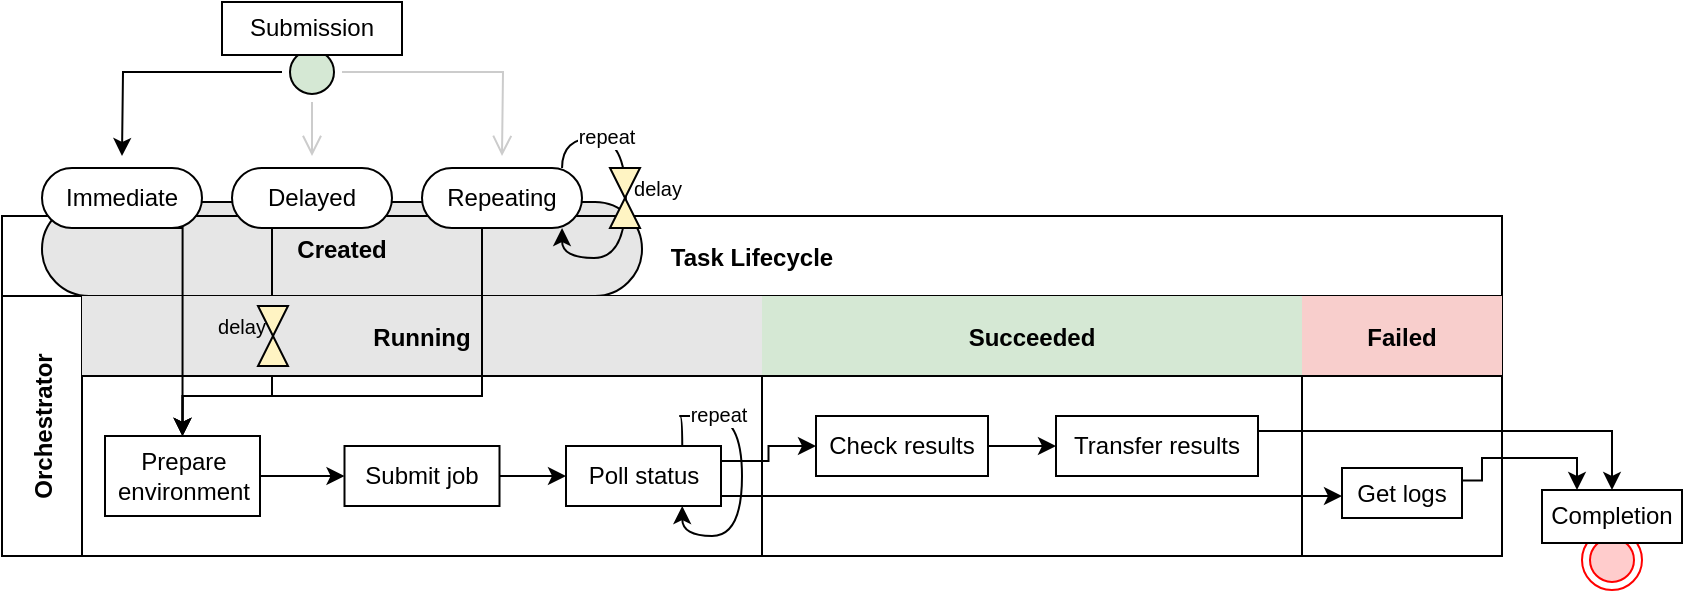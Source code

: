 <mxfile version="19.0.3" type="device"><diagram id="kgpKYQtTHZ0yAKxKKP6v" name="Page-1"><mxGraphModel dx="1876" dy="1672" grid="1" gridSize="10" guides="1" tooltips="1" connect="1" arrows="1" fold="1" page="1" pageScale="1" pageWidth="850" pageHeight="1100" math="0" shadow="0"><root><mxCell id="0"/><mxCell id="1" parent="0"/><mxCell id="FOJv46tnFQZvPHVL2UJ4-70" value="" style="ellipse;html=1;shape=endState;fillColor=#FFCCCC;strokeColor=#ff0000;fontSize=10;" parent="1" vertex="1"><mxGeometry x="740" y="227" width="30" height="30" as="geometry"/></mxCell><mxCell id="FOJv46tnFQZvPHVL2UJ4-9" value="&lt;b&gt;Created&lt;/b&gt;" style="rounded=1;whiteSpace=wrap;html=1;arcSize=50;fillColor=#E6E6E6;" parent="1" vertex="1"><mxGeometry x="-30" y="63" width="300" height="47" as="geometry"/></mxCell><mxCell id="FOJv46tnFQZvPHVL2UJ4-3" style="edgeStyle=orthogonalEdgeStyle;rounded=0;orthogonalLoop=1;jettySize=auto;html=1;exitX=0.25;exitY=1;exitDx=0;exitDy=0;entryX=0.5;entryY=0;entryDx=0;entryDy=0;" parent="1" source="3nuBFxr9cyL0pnOWT2aG-6" target="3nuBFxr9cyL0pnOWT2aG-7" edge="1"><mxGeometry relative="1" as="geometry"><Array as="points"><mxPoint x="85" y="160"/><mxPoint x="40" y="160"/></Array></mxGeometry></mxCell><mxCell id="3nuBFxr9cyL0pnOWT2aG-1" value="Task Lifecycle" style="shape=table;childLayout=tableLayout;startSize=40;collapsible=0;recursiveResize=0;expand=0;fillColor=none;fontStyle=1" parent="1" vertex="1"><mxGeometry x="-50" y="70" width="750" height="170" as="geometry"/></mxCell><mxCell id="3nuBFxr9cyL0pnOWT2aG-3" value="Orchestrator" style="shape=tableRow;horizontal=0;swimlaneHead=0;swimlaneBody=0;top=0;left=0;bottom=0;right=0;fillColor=none;points=[[0,0.5],[1,0.5]];portConstraint=eastwest;startSize=40;collapsible=0;recursiveResize=0;expand=0;fontStyle=1;" parent="3nuBFxr9cyL0pnOWT2aG-1" vertex="1"><mxGeometry y="40" width="750" height="130" as="geometry"/></mxCell><mxCell id="3nuBFxr9cyL0pnOWT2aG-4" value="Running" style="swimlane;swimlaneHead=0;swimlaneBody=0;connectable=0;fillColor=#E6E6E6;startSize=40;collapsible=0;recursiveResize=0;expand=0;fontStyle=1;" parent="3nuBFxr9cyL0pnOWT2aG-3" vertex="1"><mxGeometry x="40" width="340" height="130" as="geometry"><mxRectangle width="340" height="130" as="alternateBounds"/></mxGeometry></mxCell><mxCell id="FOJv46tnFQZvPHVL2UJ4-23" style="edgeStyle=orthogonalEdgeStyle;rounded=0;orthogonalLoop=1;jettySize=auto;html=1;exitX=1;exitY=0.5;exitDx=0;exitDy=0;entryX=0;entryY=0.5;entryDx=0;entryDy=0;fontSize=10;" parent="3nuBFxr9cyL0pnOWT2aG-4" source="3nuBFxr9cyL0pnOWT2aG-7" target="FOJv46tnFQZvPHVL2UJ4-22" edge="1"><mxGeometry relative="1" as="geometry"/></mxCell><mxCell id="3nuBFxr9cyL0pnOWT2aG-7" value="Prepare environment" style="rounded=0;whiteSpace=wrap;html=1;" parent="3nuBFxr9cyL0pnOWT2aG-4" vertex="1"><mxGeometry x="11.5" y="70" width="77.5" height="40" as="geometry"/></mxCell><mxCell id="FOJv46tnFQZvPHVL2UJ4-27" style="edgeStyle=orthogonalEdgeStyle;rounded=0;orthogonalLoop=1;jettySize=auto;html=1;exitX=1;exitY=0.5;exitDx=0;exitDy=0;entryX=0;entryY=0.5;entryDx=0;entryDy=0;fontSize=10;" parent="3nuBFxr9cyL0pnOWT2aG-4" source="FOJv46tnFQZvPHVL2UJ4-22" target="FOJv46tnFQZvPHVL2UJ4-26" edge="1"><mxGeometry relative="1" as="geometry"/></mxCell><mxCell id="FOJv46tnFQZvPHVL2UJ4-22" value="Submit job" style="rounded=0;whiteSpace=wrap;html=1;" parent="3nuBFxr9cyL0pnOWT2aG-4" vertex="1"><mxGeometry x="131.25" y="75" width="77.5" height="30" as="geometry"/></mxCell><mxCell id="FOJv46tnFQZvPHVL2UJ4-26" value="Poll status" style="rounded=0;whiteSpace=wrap;html=1;" parent="3nuBFxr9cyL0pnOWT2aG-4" vertex="1"><mxGeometry x="242" y="75" width="77.5" height="30" as="geometry"/></mxCell><mxCell id="FOJv46tnFQZvPHVL2UJ4-28" style="edgeStyle=orthogonalEdgeStyle;rounded=0;orthogonalLoop=1;jettySize=auto;html=1;exitX=0.75;exitY=0;exitDx=0;exitDy=0;fontSize=10;curved=1;entryX=0.75;entryY=1;entryDx=0;entryDy=0;" parent="3nuBFxr9cyL0pnOWT2aG-4" source="FOJv46tnFQZvPHVL2UJ4-26" target="FOJv46tnFQZvPHVL2UJ4-26" edge="1"><mxGeometry relative="1" as="geometry"><mxPoint x="318" y="110" as="targetPoint"/><Array as="points"><mxPoint x="298" y="60"/><mxPoint x="330" y="60"/><mxPoint x="330" y="120"/><mxPoint x="298" y="120"/></Array></mxGeometry></mxCell><mxCell id="FOJv46tnFQZvPHVL2UJ4-30" value="repeat" style="edgeLabel;html=1;align=center;verticalAlign=middle;resizable=0;points=[];fontSize=10;" parent="FOJv46tnFQZvPHVL2UJ4-28" vertex="1" connectable="0"><mxGeometry x="-0.52" y="1" relative="1" as="geometry"><mxPoint as="offset"/></mxGeometry></mxCell><mxCell id="FOJv46tnFQZvPHVL2UJ4-78" value="" style="shape=collate;whiteSpace=wrap;html=1;fontSize=10;fillColor=#FFF4C3;" parent="3nuBFxr9cyL0pnOWT2aG-4" vertex="1"><mxGeometry x="88" y="5" width="15" height="30" as="geometry"/></mxCell><mxCell id="FOJv46tnFQZvPHVL2UJ4-79" value="delay" style="text;html=1;strokeColor=none;fillColor=none;align=center;verticalAlign=middle;whiteSpace=wrap;rounded=0;fontSize=10;" parent="3nuBFxr9cyL0pnOWT2aG-4" vertex="1"><mxGeometry x="60" y="10" width="40" height="10" as="geometry"/></mxCell><mxCell id="3nuBFxr9cyL0pnOWT2aG-8" value="Succeeded" style="swimlane;swimlaneHead=0;swimlaneBody=0;connectable=0;fillColor=#D5E8D4;startSize=40;collapsible=0;recursiveResize=0;expand=0;fontStyle=1;" parent="3nuBFxr9cyL0pnOWT2aG-3" vertex="1"><mxGeometry x="380" width="270" height="130" as="geometry"><mxRectangle width="270" height="130" as="alternateBounds"/></mxGeometry></mxCell><mxCell id="FOJv46tnFQZvPHVL2UJ4-47" style="edgeStyle=orthogonalEdgeStyle;rounded=0;orthogonalLoop=1;jettySize=auto;html=1;exitX=1;exitY=0.5;exitDx=0;exitDy=0;entryX=0;entryY=0.5;entryDx=0;entryDy=0;fontSize=10;" parent="3nuBFxr9cyL0pnOWT2aG-8" source="FOJv46tnFQZvPHVL2UJ4-32" target="FOJv46tnFQZvPHVL2UJ4-33" edge="1"><mxGeometry relative="1" as="geometry"><Array as="points"/></mxGeometry></mxCell><mxCell id="FOJv46tnFQZvPHVL2UJ4-32" value="Check results" style="rounded=0;whiteSpace=wrap;html=1;" parent="3nuBFxr9cyL0pnOWT2aG-8" vertex="1"><mxGeometry x="27" y="60" width="86" height="30" as="geometry"/></mxCell><mxCell id="FOJv46tnFQZvPHVL2UJ4-33" value="Transfer results" style="rounded=0;whiteSpace=wrap;html=1;" parent="3nuBFxr9cyL0pnOWT2aG-8" vertex="1"><mxGeometry x="147" y="60" width="101" height="30" as="geometry"/></mxCell><mxCell id="3nuBFxr9cyL0pnOWT2aG-11" value="Failed" style="swimlane;swimlaneHead=0;swimlaneBody=0;connectable=0;fillColor=#F8CECC;startSize=40;collapsible=0;recursiveResize=0;expand=0;fontStyle=1;" parent="3nuBFxr9cyL0pnOWT2aG-3" vertex="1"><mxGeometry x="650" width="100" height="130" as="geometry"><mxRectangle width="100" height="130" as="alternateBounds"/></mxGeometry></mxCell><mxCell id="FOJv46tnFQZvPHVL2UJ4-40" value="Get logs" style="rounded=0;whiteSpace=wrap;html=1;" parent="3nuBFxr9cyL0pnOWT2aG-11" vertex="1"><mxGeometry x="20" y="86" width="60" height="25" as="geometry"/></mxCell><mxCell id="FOJv46tnFQZvPHVL2UJ4-46" style="edgeStyle=orthogonalEdgeStyle;rounded=0;orthogonalLoop=1;jettySize=auto;html=1;exitX=1;exitY=0.25;exitDx=0;exitDy=0;entryX=0;entryY=0.5;entryDx=0;entryDy=0;fontSize=10;" parent="3nuBFxr9cyL0pnOWT2aG-3" source="FOJv46tnFQZvPHVL2UJ4-26" target="FOJv46tnFQZvPHVL2UJ4-32" edge="1"><mxGeometry relative="1" as="geometry"/></mxCell><mxCell id="FOJv46tnFQZvPHVL2UJ4-48" style="edgeStyle=orthogonalEdgeStyle;rounded=0;orthogonalLoop=1;jettySize=auto;html=1;fontSize=10;" parent="3nuBFxr9cyL0pnOWT2aG-3" edge="1"><mxGeometry relative="1" as="geometry"><mxPoint x="360" y="100" as="sourcePoint"/><mxPoint x="670" y="100" as="targetPoint"/><Array as="points"><mxPoint x="360" y="100"/></Array></mxGeometry></mxCell><mxCell id="FOJv46tnFQZvPHVL2UJ4-5" style="edgeStyle=orthogonalEdgeStyle;rounded=0;orthogonalLoop=1;jettySize=auto;html=1;exitX=0.5;exitY=1;exitDx=0;exitDy=0;entryX=0.5;entryY=0;entryDx=0;entryDy=0;" parent="1" source="FOJv46tnFQZvPHVL2UJ4-2" target="3nuBFxr9cyL0pnOWT2aG-7" edge="1"><mxGeometry relative="1" as="geometry"><Array as="points"><mxPoint x="40" y="76"/></Array></mxGeometry></mxCell><mxCell id="FOJv46tnFQZvPHVL2UJ4-1" value="Repeating" style="rounded=1;whiteSpace=wrap;html=1;arcSize=50;" parent="1" vertex="1"><mxGeometry x="160" y="46" width="80" height="30" as="geometry"/></mxCell><mxCell id="3nuBFxr9cyL0pnOWT2aG-6" value="Delayed" style="rounded=1;whiteSpace=wrap;html=1;arcSize=50;" parent="1" vertex="1"><mxGeometry x="65" y="46" width="80" height="30" as="geometry"/></mxCell><mxCell id="FOJv46tnFQZvPHVL2UJ4-2" value="Immediate" style="rounded=1;whiteSpace=wrap;html=1;arcSize=50;" parent="1" vertex="1"><mxGeometry x="-30" y="46" width="80" height="30" as="geometry"/></mxCell><mxCell id="FOJv46tnFQZvPHVL2UJ4-4" style="edgeStyle=orthogonalEdgeStyle;rounded=0;orthogonalLoop=1;jettySize=auto;html=1;exitX=0.25;exitY=1;exitDx=0;exitDy=0;entryX=0.5;entryY=0;entryDx=0;entryDy=0;" parent="1" source="FOJv46tnFQZvPHVL2UJ4-1" target="3nuBFxr9cyL0pnOWT2aG-7" edge="1"><mxGeometry relative="1" as="geometry"><Array as="points"><mxPoint x="190" y="76"/><mxPoint x="190" y="160"/><mxPoint x="40" y="160"/></Array></mxGeometry></mxCell><mxCell id="FOJv46tnFQZvPHVL2UJ4-37" value="Completion" style="rounded=0;whiteSpace=wrap;html=1;" parent="1" vertex="1"><mxGeometry x="720" y="207" width="70" height="26.5" as="geometry"/></mxCell><mxCell id="FOJv46tnFQZvPHVL2UJ4-42" style="edgeStyle=orthogonalEdgeStyle;rounded=0;orthogonalLoop=1;jettySize=auto;html=1;exitX=1;exitY=0.25;exitDx=0;exitDy=0;entryX=0.5;entryY=0;entryDx=0;entryDy=0;fontSize=10;" parent="1" source="FOJv46tnFQZvPHVL2UJ4-33" target="FOJv46tnFQZvPHVL2UJ4-37" edge="1"><mxGeometry relative="1" as="geometry"/></mxCell><mxCell id="FOJv46tnFQZvPHVL2UJ4-43" style="edgeStyle=orthogonalEdgeStyle;rounded=0;orthogonalLoop=1;jettySize=auto;html=1;exitX=1;exitY=0.25;exitDx=0;exitDy=0;entryX=0.25;entryY=0;entryDx=0;entryDy=0;fontSize=10;" parent="1" source="FOJv46tnFQZvPHVL2UJ4-40" target="FOJv46tnFQZvPHVL2UJ4-37" edge="1"><mxGeometry relative="1" as="geometry"><Array as="points"><mxPoint x="690" y="202"/><mxPoint x="690" y="191"/><mxPoint x="738" y="191"/></Array></mxGeometry></mxCell><mxCell id="FOJv46tnFQZvPHVL2UJ4-73" style="edgeStyle=orthogonalEdgeStyle;rounded=0;orthogonalLoop=1;jettySize=auto;html=1;fontSize=10;" parent="1" source="FOJv46tnFQZvPHVL2UJ4-71" edge="1"><mxGeometry relative="1" as="geometry"><mxPoint x="10" y="40" as="targetPoint"/></mxGeometry></mxCell><mxCell id="FOJv46tnFQZvPHVL2UJ4-71" value="" style="ellipse;html=1;shape=startState;fillColor=#D5E8D4;strokeColor=#000000;fontSize=10;" parent="1" vertex="1"><mxGeometry x="90" y="-17" width="30" height="30" as="geometry"/></mxCell><mxCell id="FOJv46tnFQZvPHVL2UJ4-72" value="" style="edgeStyle=orthogonalEdgeStyle;html=1;verticalAlign=bottom;endArrow=open;endSize=8;strokeColor=#CCCCCC;rounded=0;fontSize=10;" parent="1" source="FOJv46tnFQZvPHVL2UJ4-71" edge="1"><mxGeometry relative="1" as="geometry"><mxPoint x="105" y="40" as="targetPoint"/></mxGeometry></mxCell><mxCell id="FOJv46tnFQZvPHVL2UJ4-74" value="" style="edgeStyle=orthogonalEdgeStyle;html=1;verticalAlign=bottom;endArrow=open;endSize=8;strokeColor=#CCCCCC;rounded=0;fontSize=10;exitX=1;exitY=0.5;exitDx=0;exitDy=0;" parent="1" source="FOJv46tnFQZvPHVL2UJ4-71" edge="1"><mxGeometry relative="1" as="geometry"><mxPoint x="200" y="40" as="targetPoint"/><mxPoint x="115" y="-10" as="sourcePoint"/></mxGeometry></mxCell><mxCell id="FOJv46tnFQZvPHVL2UJ4-75" value="Submission" style="rounded=0;whiteSpace=wrap;html=1;" parent="1" vertex="1"><mxGeometry x="60" y="-37" width="90" height="26.5" as="geometry"/></mxCell><mxCell id="FOJv46tnFQZvPHVL2UJ4-76" style="edgeStyle=orthogonalEdgeStyle;rounded=0;orthogonalLoop=1;jettySize=auto;html=1;exitX=0.75;exitY=0;exitDx=0;exitDy=0;fontSize=10;curved=1;entryX=0.75;entryY=1;entryDx=0;entryDy=0;" parent="1" edge="1"><mxGeometry relative="1" as="geometry"><mxPoint x="230.025" y="46" as="sourcePoint"/><mxPoint x="230.025" y="76" as="targetPoint"/><Array as="points"><mxPoint x="229.9" y="31"/><mxPoint x="261.9" y="31"/><mxPoint x="261.9" y="91"/><mxPoint x="229.9" y="91"/></Array></mxGeometry></mxCell><mxCell id="FOJv46tnFQZvPHVL2UJ4-77" value="repeat" style="edgeLabel;html=1;align=center;verticalAlign=middle;resizable=0;points=[];fontSize=10;" parent="FOJv46tnFQZvPHVL2UJ4-76" vertex="1" connectable="0"><mxGeometry x="-0.52" y="1" relative="1" as="geometry"><mxPoint as="offset"/></mxGeometry></mxCell><mxCell id="FOJv46tnFQZvPHVL2UJ4-80" value="" style="shape=collate;whiteSpace=wrap;html=1;fontSize=10;fillColor=#FFF4C3;" parent="1" vertex="1"><mxGeometry x="254" y="46" width="15" height="30" as="geometry"/></mxCell><mxCell id="FOJv46tnFQZvPHVL2UJ4-81" value="delay" style="text;html=1;strokeColor=none;fillColor=none;align=center;verticalAlign=middle;whiteSpace=wrap;rounded=0;fontSize=10;" parent="1" vertex="1"><mxGeometry x="258" y="51" width="40" height="10" as="geometry"/></mxCell></root></mxGraphModel></diagram></mxfile>